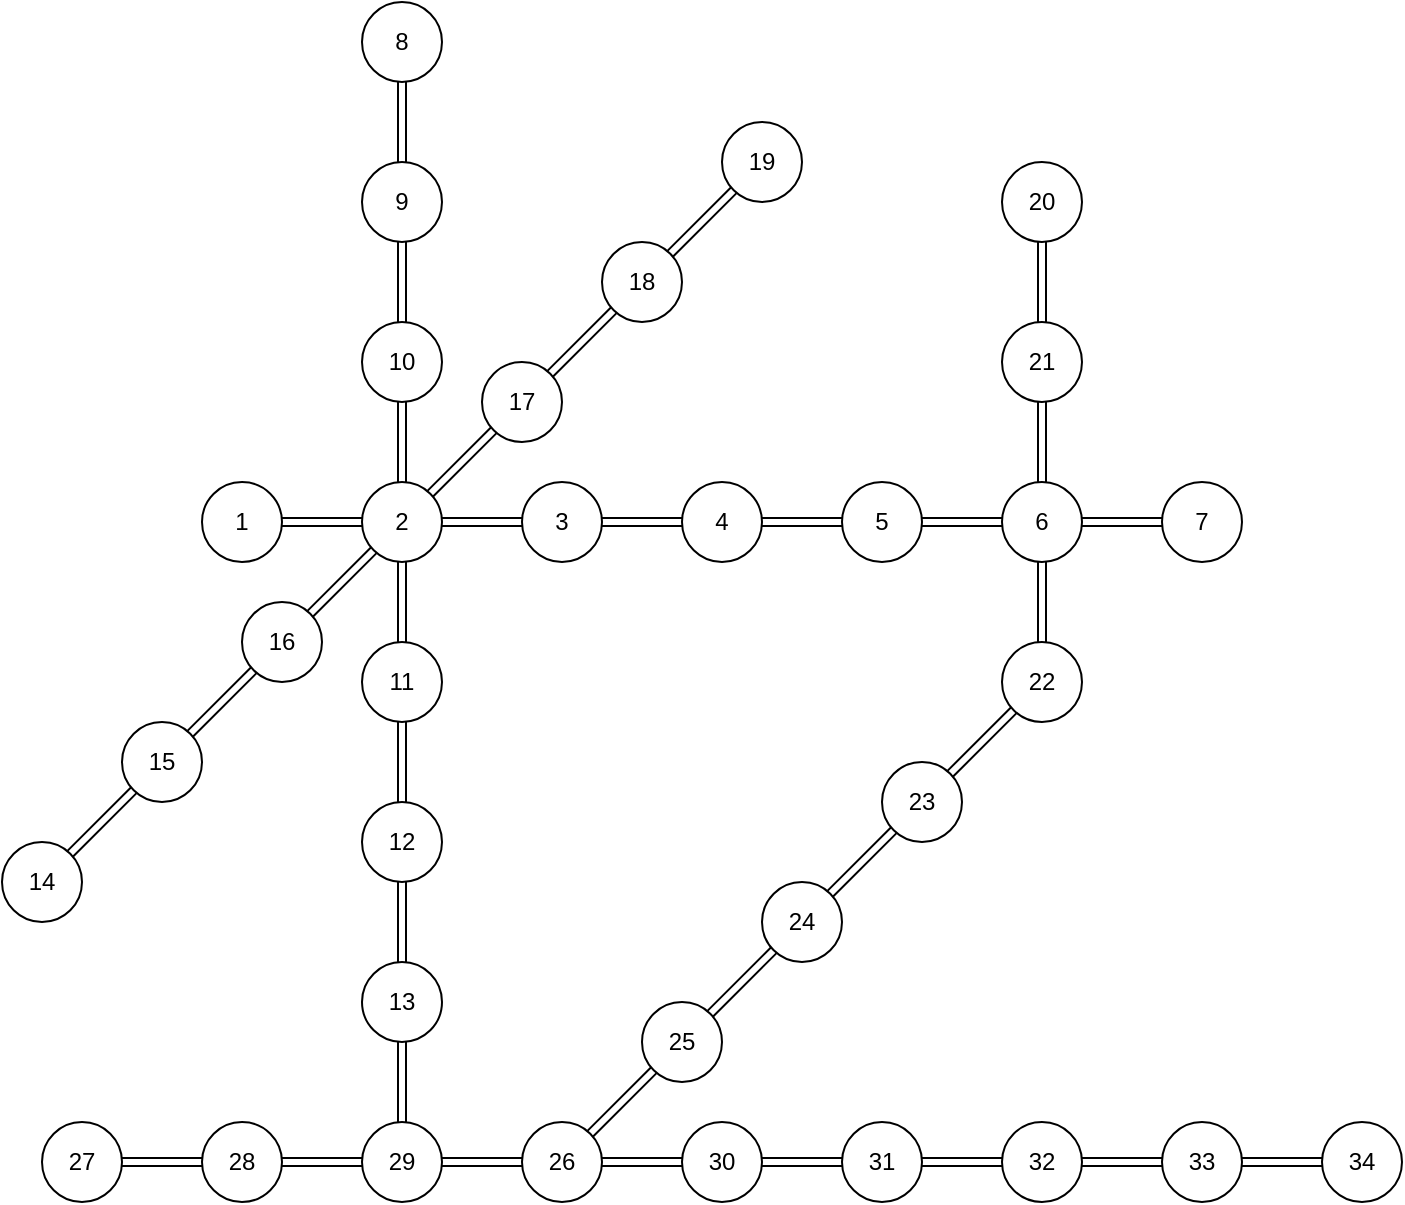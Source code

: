 <mxfile>
    <diagram id="LELvlg_LssnkTGb7ueyM" name="第 1 页">
        <mxGraphModel dx="1273" dy="650" grid="1" gridSize="10" guides="1" tooltips="1" connect="1" arrows="1" fold="1" page="1" pageScale="1" pageWidth="827" pageHeight="1169" math="0" shadow="0">
            <root>
                <mxCell id="0"/>
                <mxCell id="1" parent="0"/>
                <mxCell id="9" style="edgeStyle=none;shape=link;html=1;exitX=1;exitY=0.5;exitDx=0;exitDy=0;" parent="1" source="2" edge="1">
                    <mxGeometry relative="1" as="geometry">
                        <mxPoint x="280" y="260" as="targetPoint"/>
                    </mxGeometry>
                </mxCell>
                <mxCell id="2" value="1" style="ellipse;whiteSpace=wrap;html=1;aspect=fixed;" parent="1" vertex="1">
                    <mxGeometry x="200" y="240" width="40" height="40" as="geometry"/>
                </mxCell>
                <mxCell id="10" style="edgeStyle=none;shape=link;html=1;exitX=1;exitY=0.5;exitDx=0;exitDy=0;entryX=0;entryY=0.5;entryDx=0;entryDy=0;" parent="1" source="3" target="4" edge="1">
                    <mxGeometry relative="1" as="geometry"/>
                </mxCell>
                <mxCell id="24" style="edgeStyle=none;shape=link;html=1;exitX=0.5;exitY=1;exitDx=0;exitDy=0;entryX=0.5;entryY=0;entryDx=0;entryDy=0;" parent="1" source="3" target="18" edge="1">
                    <mxGeometry relative="1" as="geometry"/>
                </mxCell>
                <mxCell id="39" style="edgeStyle=none;shape=link;html=1;exitX=1;exitY=0;exitDx=0;exitDy=0;entryX=0;entryY=1;entryDx=0;entryDy=0;" parent="1" source="3" target="33" edge="1">
                    <mxGeometry relative="1" as="geometry"/>
                </mxCell>
                <mxCell id="3" value="2" style="ellipse;whiteSpace=wrap;html=1;aspect=fixed;" parent="1" vertex="1">
                    <mxGeometry x="280" y="240" width="40" height="40" as="geometry"/>
                </mxCell>
                <mxCell id="11" style="edgeStyle=none;shape=link;html=1;exitX=1;exitY=0.5;exitDx=0;exitDy=0;entryX=0;entryY=0.5;entryDx=0;entryDy=0;" parent="1" source="4" target="5" edge="1">
                    <mxGeometry relative="1" as="geometry"/>
                </mxCell>
                <mxCell id="4" value="3" style="ellipse;whiteSpace=wrap;html=1;aspect=fixed;" parent="1" vertex="1">
                    <mxGeometry x="360" y="240" width="40" height="40" as="geometry"/>
                </mxCell>
                <mxCell id="12" style="edgeStyle=none;shape=link;html=1;exitX=1;exitY=0.5;exitDx=0;exitDy=0;entryX=0;entryY=0.5;entryDx=0;entryDy=0;" parent="1" source="5" target="6" edge="1">
                    <mxGeometry relative="1" as="geometry"/>
                </mxCell>
                <mxCell id="5" value="4" style="ellipse;whiteSpace=wrap;html=1;aspect=fixed;" parent="1" vertex="1">
                    <mxGeometry x="440" y="240" width="40" height="40" as="geometry"/>
                </mxCell>
                <mxCell id="13" style="edgeStyle=none;shape=link;html=1;exitX=1;exitY=0.5;exitDx=0;exitDy=0;entryX=0;entryY=0.5;entryDx=0;entryDy=0;" parent="1" source="6" target="7" edge="1">
                    <mxGeometry relative="1" as="geometry"/>
                </mxCell>
                <mxCell id="6" value="5" style="ellipse;whiteSpace=wrap;html=1;aspect=fixed;" parent="1" vertex="1">
                    <mxGeometry x="520" y="240" width="40" height="40" as="geometry"/>
                </mxCell>
                <mxCell id="14" style="edgeStyle=none;shape=link;html=1;exitX=1;exitY=0.5;exitDx=0;exitDy=0;entryX=0;entryY=0.5;entryDx=0;entryDy=0;" parent="1" source="7" target="8" edge="1">
                    <mxGeometry relative="1" as="geometry"/>
                </mxCell>
                <mxCell id="54" style="edgeStyle=none;shape=link;html=1;exitX=0.5;exitY=1;exitDx=0;exitDy=0;entryX=0.5;entryY=0;entryDx=0;entryDy=0;" parent="1" source="7" target="48" edge="1">
                    <mxGeometry relative="1" as="geometry"/>
                </mxCell>
                <mxCell id="7" value="6" style="ellipse;whiteSpace=wrap;html=1;aspect=fixed;" parent="1" vertex="1">
                    <mxGeometry x="600" y="240" width="40" height="40" as="geometry"/>
                </mxCell>
                <mxCell id="8" value="7" style="ellipse;whiteSpace=wrap;html=1;aspect=fixed;" parent="1" vertex="1">
                    <mxGeometry x="680" y="240" width="40" height="40" as="geometry"/>
                </mxCell>
                <mxCell id="21" style="edgeStyle=none;shape=link;html=1;exitX=0.5;exitY=1;exitDx=0;exitDy=0;entryX=0.5;entryY=0;entryDx=0;entryDy=0;" parent="1" source="15" target="16" edge="1">
                    <mxGeometry relative="1" as="geometry"/>
                </mxCell>
                <mxCell id="15" value="8" style="ellipse;whiteSpace=wrap;html=1;aspect=fixed;" parent="1" vertex="1">
                    <mxGeometry x="280" width="40" height="40" as="geometry"/>
                </mxCell>
                <mxCell id="22" style="edgeStyle=none;shape=link;html=1;exitX=0.5;exitY=1;exitDx=0;exitDy=0;entryX=0.5;entryY=0;entryDx=0;entryDy=0;" parent="1" source="16" target="17" edge="1">
                    <mxGeometry relative="1" as="geometry"/>
                </mxCell>
                <mxCell id="16" value="9&lt;span style=&quot;color: rgba(0, 0, 0, 0); font-family: monospace; font-size: 0px; text-align: start;&quot;&gt;%3CmxGraphModel%3E%3Croot%3E%3CmxCell%20id%3D%220%22%2F%3E%3CmxCell%20id%3D%221%22%20parent%3D%220%22%2F%3E%3CmxCell%20id%3D%222%22%20value%3D%22%22%20style%3D%22ellipse%3BwhiteSpace%3Dwrap%3Bhtml%3D1%3Baspect%3Dfixed%3B%22%20vertex%3D%221%22%20parent%3D%221%22%3E%3CmxGeometry%20x%3D%22200%22%20y%3D%22240%22%20width%3D%2240%22%20height%3D%2240%22%20as%3D%22geometry%22%2F%3E%3C%2FmxCell%3E%3C%2Froot%3E%3C%2FmxGraphModel%3E&lt;/span&gt;" style="ellipse;whiteSpace=wrap;html=1;aspect=fixed;" parent="1" vertex="1">
                    <mxGeometry x="280" y="80" width="40" height="40" as="geometry"/>
                </mxCell>
                <mxCell id="23" style="edgeStyle=none;shape=link;html=1;exitX=0.5;exitY=1;exitDx=0;exitDy=0;entryX=0.5;entryY=0;entryDx=0;entryDy=0;" parent="1" source="17" target="3" edge="1">
                    <mxGeometry relative="1" as="geometry"/>
                </mxCell>
                <mxCell id="17" value="10" style="ellipse;whiteSpace=wrap;html=1;aspect=fixed;" parent="1" vertex="1">
                    <mxGeometry x="280" y="160" width="40" height="40" as="geometry"/>
                </mxCell>
                <mxCell id="27" style="edgeStyle=none;shape=link;html=1;exitX=1;exitY=1;exitDx=0;exitDy=0;" parent="1" source="18" edge="1">
                    <mxGeometry relative="1" as="geometry">
                        <mxPoint x="314" y="354" as="targetPoint"/>
                    </mxGeometry>
                </mxCell>
                <mxCell id="28" style="edgeStyle=none;shape=link;html=1;exitX=0.5;exitY=1;exitDx=0;exitDy=0;entryX=0.5;entryY=0;entryDx=0;entryDy=0;" parent="1" source="18" target="19" edge="1">
                    <mxGeometry relative="1" as="geometry"/>
                </mxCell>
                <mxCell id="18" value="11" style="ellipse;whiteSpace=wrap;html=1;aspect=fixed;" parent="1" vertex="1">
                    <mxGeometry x="280" y="320" width="40" height="40" as="geometry"/>
                </mxCell>
                <mxCell id="29" style="edgeStyle=none;shape=link;html=1;exitX=0.5;exitY=1;exitDx=0;exitDy=0;entryX=0.5;entryY=0;entryDx=0;entryDy=0;" parent="1" source="19" target="20" edge="1">
                    <mxGeometry relative="1" as="geometry"/>
                </mxCell>
                <mxCell id="19" value="12" style="ellipse;whiteSpace=wrap;html=1;aspect=fixed;" parent="1" vertex="1">
                    <mxGeometry x="280" y="400" width="40" height="40" as="geometry"/>
                </mxCell>
                <mxCell id="73" style="edgeStyle=none;shape=link;html=1;exitX=0.5;exitY=1;exitDx=0;exitDy=0;entryX=0.5;entryY=0;entryDx=0;entryDy=0;" edge="1" parent="1" source="20" target="65">
                    <mxGeometry relative="1" as="geometry"/>
                </mxCell>
                <mxCell id="20" value="13" style="ellipse;whiteSpace=wrap;html=1;aspect=fixed;" parent="1" vertex="1">
                    <mxGeometry x="280" y="480" width="40" height="40" as="geometry"/>
                </mxCell>
                <mxCell id="36" style="edgeStyle=none;shape=link;html=1;exitX=1;exitY=0;exitDx=0;exitDy=0;entryX=0;entryY=1;entryDx=0;entryDy=0;" parent="1" source="30" target="31" edge="1">
                    <mxGeometry relative="1" as="geometry"/>
                </mxCell>
                <mxCell id="30" value="14" style="ellipse;whiteSpace=wrap;html=1;aspect=fixed;" parent="1" vertex="1">
                    <mxGeometry x="100" y="420" width="40" height="40" as="geometry"/>
                </mxCell>
                <mxCell id="37" style="edgeStyle=none;shape=link;html=1;exitX=1;exitY=0;exitDx=0;exitDy=0;entryX=0;entryY=1;entryDx=0;entryDy=0;" parent="1" source="31" target="32" edge="1">
                    <mxGeometry relative="1" as="geometry"/>
                </mxCell>
                <mxCell id="31" value="15" style="ellipse;whiteSpace=wrap;html=1;aspect=fixed;" parent="1" vertex="1">
                    <mxGeometry x="160" y="360" width="40" height="40" as="geometry"/>
                </mxCell>
                <mxCell id="38" style="edgeStyle=none;shape=link;html=1;exitX=1;exitY=0;exitDx=0;exitDy=0;entryX=0;entryY=1;entryDx=0;entryDy=0;" parent="1" source="32" target="3" edge="1">
                    <mxGeometry relative="1" as="geometry"/>
                </mxCell>
                <mxCell id="32" value="16" style="ellipse;whiteSpace=wrap;html=1;aspect=fixed;" parent="1" vertex="1">
                    <mxGeometry x="220" y="300" width="40" height="40" as="geometry"/>
                </mxCell>
                <mxCell id="40" style="edgeStyle=none;shape=link;html=1;exitX=1;exitY=0;exitDx=0;exitDy=0;" parent="1" source="33" target="34" edge="1">
                    <mxGeometry relative="1" as="geometry"/>
                </mxCell>
                <mxCell id="33" value="17" style="ellipse;whiteSpace=wrap;html=1;aspect=fixed;" parent="1" vertex="1">
                    <mxGeometry x="340" y="180" width="40" height="40" as="geometry"/>
                </mxCell>
                <mxCell id="41" style="edgeStyle=none;shape=link;html=1;exitX=1;exitY=0;exitDx=0;exitDy=0;entryX=0;entryY=1;entryDx=0;entryDy=0;" parent="1" source="34" target="35" edge="1">
                    <mxGeometry relative="1" as="geometry"/>
                </mxCell>
                <mxCell id="34" value="18" style="ellipse;whiteSpace=wrap;html=1;aspect=fixed;" parent="1" vertex="1">
                    <mxGeometry x="400" y="120" width="40" height="40" as="geometry"/>
                </mxCell>
                <mxCell id="35" value="19" style="ellipse;whiteSpace=wrap;html=1;aspect=fixed;" parent="1" vertex="1">
                    <mxGeometry x="460" y="60" width="40" height="40" as="geometry"/>
                </mxCell>
                <mxCell id="77" style="edgeStyle=none;shape=link;html=1;exitX=1;exitY=0.5;exitDx=0;exitDy=0;entryX=0;entryY=0.5;entryDx=0;entryDy=0;" edge="1" parent="1" source="44" target="68">
                    <mxGeometry relative="1" as="geometry"/>
                </mxCell>
                <mxCell id="44" value="26" style="ellipse;whiteSpace=wrap;html=1;aspect=fixed;" parent="1" vertex="1">
                    <mxGeometry x="360" y="560" width="40" height="40" as="geometry"/>
                </mxCell>
                <mxCell id="62" style="edgeStyle=none;shape=link;html=1;exitX=0;exitY=1;exitDx=0;exitDy=0;entryX=1;entryY=0;entryDx=0;entryDy=0;" parent="1" source="46" target="61" edge="1">
                    <mxGeometry relative="1" as="geometry"/>
                </mxCell>
                <mxCell id="46" value="24" style="ellipse;whiteSpace=wrap;html=1;aspect=fixed;" parent="1" vertex="1">
                    <mxGeometry x="480" y="440" width="40" height="40" as="geometry"/>
                </mxCell>
                <mxCell id="56" style="edgeStyle=none;shape=link;html=1;exitX=0;exitY=1;exitDx=0;exitDy=0;entryX=1;entryY=0;entryDx=0;entryDy=0;" parent="1" source="47" target="46" edge="1">
                    <mxGeometry relative="1" as="geometry"/>
                </mxCell>
                <mxCell id="47" value="23" style="ellipse;whiteSpace=wrap;html=1;aspect=fixed;" parent="1" vertex="1">
                    <mxGeometry x="540" y="380" width="40" height="40" as="geometry"/>
                </mxCell>
                <mxCell id="55" style="edgeStyle=none;shape=link;html=1;exitX=0;exitY=1;exitDx=0;exitDy=0;entryX=1;entryY=0;entryDx=0;entryDy=0;" parent="1" source="48" target="47" edge="1">
                    <mxGeometry relative="1" as="geometry"/>
                </mxCell>
                <mxCell id="48" value="22" style="ellipse;whiteSpace=wrap;html=1;aspect=fixed;" parent="1" vertex="1">
                    <mxGeometry x="600" y="320" width="40" height="40" as="geometry"/>
                </mxCell>
                <mxCell id="53" style="edgeStyle=none;shape=link;html=1;exitX=0.5;exitY=1;exitDx=0;exitDy=0;entryX=0.5;entryY=0;entryDx=0;entryDy=0;" parent="1" source="49" target="7" edge="1">
                    <mxGeometry relative="1" as="geometry"/>
                </mxCell>
                <mxCell id="49" value="21" style="ellipse;whiteSpace=wrap;html=1;aspect=fixed;" parent="1" vertex="1">
                    <mxGeometry x="600" y="160" width="40" height="40" as="geometry"/>
                </mxCell>
                <mxCell id="52" style="edgeStyle=none;shape=link;html=1;exitX=0.5;exitY=1;exitDx=0;exitDy=0;entryX=0.5;entryY=0;entryDx=0;entryDy=0;" parent="1" source="50" target="49" edge="1">
                    <mxGeometry relative="1" as="geometry"/>
                </mxCell>
                <mxCell id="50" value="20" style="ellipse;whiteSpace=wrap;html=1;aspect=fixed;" parent="1" vertex="1">
                    <mxGeometry x="600" y="80" width="40" height="40" as="geometry"/>
                </mxCell>
                <mxCell id="63" style="edgeStyle=none;shape=link;html=1;exitX=0;exitY=1;exitDx=0;exitDy=0;entryX=1;entryY=0;entryDx=0;entryDy=0;" parent="1" source="61" target="44" edge="1">
                    <mxGeometry relative="1" as="geometry"/>
                </mxCell>
                <mxCell id="61" value="25" style="ellipse;whiteSpace=wrap;html=1;aspect=fixed;" parent="1" vertex="1">
                    <mxGeometry x="420" y="500" width="40" height="40" as="geometry"/>
                </mxCell>
                <mxCell id="76" style="edgeStyle=none;shape=link;html=1;exitX=1;exitY=0.5;exitDx=0;exitDy=0;entryX=0;entryY=0.5;entryDx=0;entryDy=0;" edge="1" parent="1" source="65" target="44">
                    <mxGeometry relative="1" as="geometry"/>
                </mxCell>
                <mxCell id="65" value="29" style="ellipse;whiteSpace=wrap;html=1;aspect=fixed;" vertex="1" parent="1">
                    <mxGeometry x="280" y="560" width="40" height="40" as="geometry"/>
                </mxCell>
                <mxCell id="75" style="edgeStyle=none;shape=link;html=1;exitX=1;exitY=0.5;exitDx=0;exitDy=0;entryX=0;entryY=0.5;entryDx=0;entryDy=0;" edge="1" parent="1" source="66" target="65">
                    <mxGeometry relative="1" as="geometry"/>
                </mxCell>
                <mxCell id="66" value="28" style="ellipse;whiteSpace=wrap;html=1;aspect=fixed;" vertex="1" parent="1">
                    <mxGeometry x="200" y="560" width="40" height="40" as="geometry"/>
                </mxCell>
                <mxCell id="74" style="edgeStyle=none;shape=link;html=1;exitX=1;exitY=0.5;exitDx=0;exitDy=0;entryX=0;entryY=0.5;entryDx=0;entryDy=0;" edge="1" parent="1" source="67" target="66">
                    <mxGeometry relative="1" as="geometry"/>
                </mxCell>
                <mxCell id="67" value="27" style="ellipse;whiteSpace=wrap;html=1;aspect=fixed;" vertex="1" parent="1">
                    <mxGeometry x="120" y="560" width="40" height="40" as="geometry"/>
                </mxCell>
                <mxCell id="78" style="edgeStyle=none;shape=link;html=1;exitX=1;exitY=0.5;exitDx=0;exitDy=0;entryX=0;entryY=0.5;entryDx=0;entryDy=0;" edge="1" parent="1" source="68" target="69">
                    <mxGeometry relative="1" as="geometry"/>
                </mxCell>
                <mxCell id="68" value="30" style="ellipse;whiteSpace=wrap;html=1;aspect=fixed;" vertex="1" parent="1">
                    <mxGeometry x="440" y="560" width="40" height="40" as="geometry"/>
                </mxCell>
                <mxCell id="79" style="edgeStyle=none;shape=link;html=1;exitX=1;exitY=0.5;exitDx=0;exitDy=0;entryX=0;entryY=0.5;entryDx=0;entryDy=0;" edge="1" parent="1" source="69" target="70">
                    <mxGeometry relative="1" as="geometry"/>
                </mxCell>
                <mxCell id="69" value="31" style="ellipse;whiteSpace=wrap;html=1;aspect=fixed;" vertex="1" parent="1">
                    <mxGeometry x="520" y="560" width="40" height="40" as="geometry"/>
                </mxCell>
                <mxCell id="80" style="edgeStyle=none;shape=link;html=1;exitX=1;exitY=0.5;exitDx=0;exitDy=0;entryX=0;entryY=0.5;entryDx=0;entryDy=0;" edge="1" parent="1" source="70" target="71">
                    <mxGeometry relative="1" as="geometry"/>
                </mxCell>
                <mxCell id="70" value="32" style="ellipse;whiteSpace=wrap;html=1;aspect=fixed;" vertex="1" parent="1">
                    <mxGeometry x="600" y="560" width="40" height="40" as="geometry"/>
                </mxCell>
                <mxCell id="81" style="edgeStyle=none;shape=link;html=1;exitX=1;exitY=0.5;exitDx=0;exitDy=0;entryX=0;entryY=0.5;entryDx=0;entryDy=0;" edge="1" parent="1" source="71" target="72">
                    <mxGeometry relative="1" as="geometry"/>
                </mxCell>
                <mxCell id="71" value="33" style="ellipse;whiteSpace=wrap;html=1;aspect=fixed;" vertex="1" parent="1">
                    <mxGeometry x="680" y="560" width="40" height="40" as="geometry"/>
                </mxCell>
                <mxCell id="72" value="34" style="ellipse;whiteSpace=wrap;html=1;aspect=fixed;" vertex="1" parent="1">
                    <mxGeometry x="760" y="560" width="40" height="40" as="geometry"/>
                </mxCell>
            </root>
        </mxGraphModel>
    </diagram>
</mxfile>
